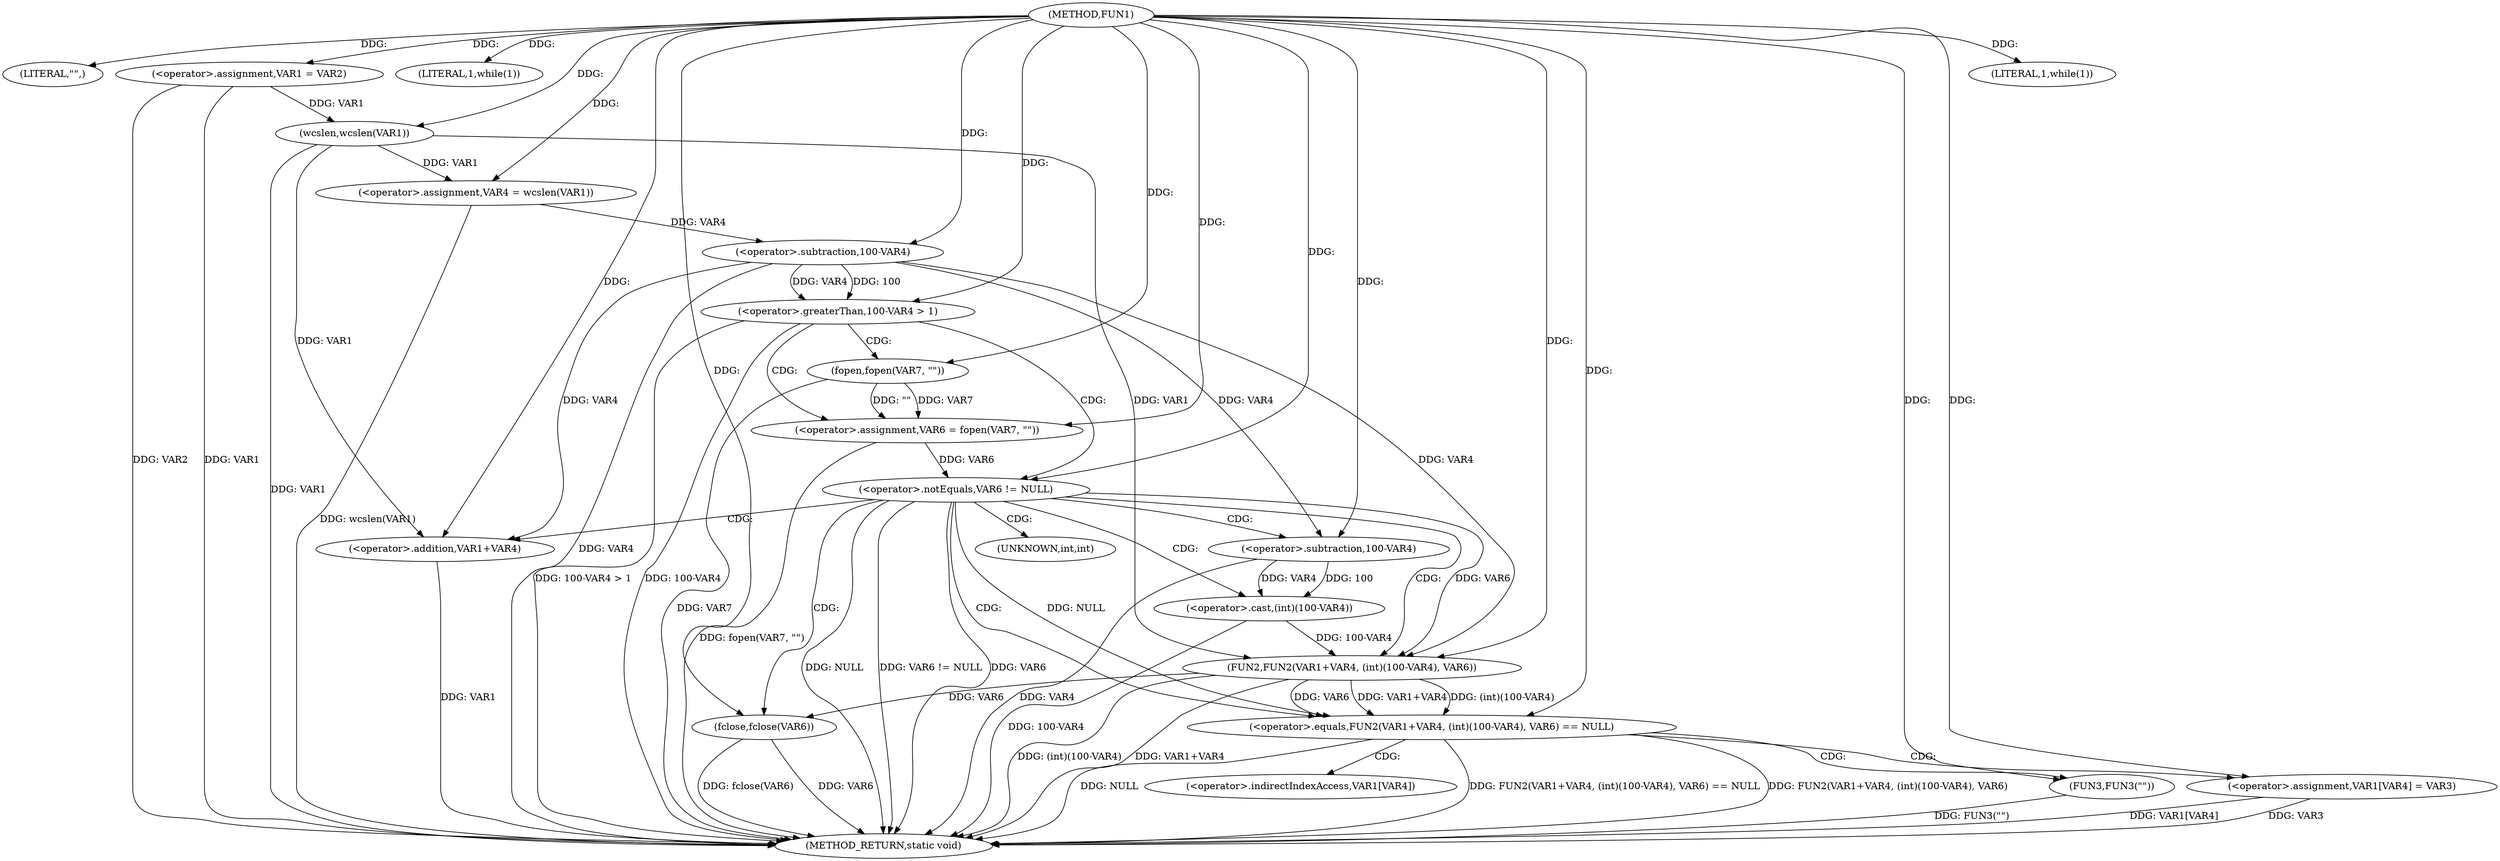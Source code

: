 digraph FUN1 {  
"1000100" [label = "(METHOD,FUN1)" ]
"1000162" [label = "(METHOD_RETURN,static void)" ]
"1000103" [label = "(LITERAL,\"\",)" ]
"1000104" [label = "(<operator>.assignment,VAR1 = VAR2)" ]
"1000108" [label = "(LITERAL,1,while(1))" ]
"1000112" [label = "(<operator>.assignment,VAR4 = wcslen(VAR1))" ]
"1000114" [label = "(wcslen,wcslen(VAR1))" ]
"1000118" [label = "(<operator>.greaterThan,100-VAR4 > 1)" ]
"1000119" [label = "(<operator>.subtraction,100-VAR4)" ]
"1000124" [label = "(<operator>.assignment,VAR6 = fopen(VAR7, \"\"))" ]
"1000126" [label = "(fopen,fopen(VAR7, \"\"))" ]
"1000130" [label = "(<operator>.notEquals,VAR6 != NULL)" ]
"1000135" [label = "(<operator>.equals,FUN2(VAR1+VAR4, (int)(100-VAR4), VAR6) == NULL)" ]
"1000136" [label = "(FUN2,FUN2(VAR1+VAR4, (int)(100-VAR4), VAR6))" ]
"1000137" [label = "(<operator>.addition,VAR1+VAR4)" ]
"1000140" [label = "(<operator>.cast,(int)(100-VAR4))" ]
"1000142" [label = "(<operator>.subtraction,100-VAR4)" ]
"1000148" [label = "(FUN3,FUN3(\"\"))" ]
"1000150" [label = "(<operator>.assignment,VAR1[VAR4] = VAR3)" ]
"1000155" [label = "(fclose,fclose(VAR6))" ]
"1000159" [label = "(LITERAL,1,while(1))" ]
"1000141" [label = "(UNKNOWN,int,int)" ]
"1000151" [label = "(<operator>.indirectIndexAccess,VAR1[VAR4])" ]
  "1000140" -> "1000162"  [ label = "DDG: 100-VAR4"] 
  "1000150" -> "1000162"  [ label = "DDG: VAR1[VAR4]"] 
  "1000104" -> "1000162"  [ label = "DDG: VAR1"] 
  "1000112" -> "1000162"  [ label = "DDG: wcslen(VAR1)"] 
  "1000130" -> "1000162"  [ label = "DDG: NULL"] 
  "1000136" -> "1000162"  [ label = "DDG: (int)(100-VAR4)"] 
  "1000148" -> "1000162"  [ label = "DDG: FUN3(\"\")"] 
  "1000126" -> "1000162"  [ label = "DDG: VAR7"] 
  "1000118" -> "1000162"  [ label = "DDG: 100-VAR4 > 1"] 
  "1000150" -> "1000162"  [ label = "DDG: VAR3"] 
  "1000135" -> "1000162"  [ label = "DDG: FUN2(VAR1+VAR4, (int)(100-VAR4), VAR6) == NULL"] 
  "1000135" -> "1000162"  [ label = "DDG: FUN2(VAR1+VAR4, (int)(100-VAR4), VAR6)"] 
  "1000118" -> "1000162"  [ label = "DDG: 100-VAR4"] 
  "1000135" -> "1000162"  [ label = "DDG: NULL"] 
  "1000130" -> "1000162"  [ label = "DDG: VAR6 != NULL"] 
  "1000124" -> "1000162"  [ label = "DDG: fopen(VAR7, \"\")"] 
  "1000155" -> "1000162"  [ label = "DDG: fclose(VAR6)"] 
  "1000142" -> "1000162"  [ label = "DDG: VAR4"] 
  "1000114" -> "1000162"  [ label = "DDG: VAR1"] 
  "1000119" -> "1000162"  [ label = "DDG: VAR4"] 
  "1000155" -> "1000162"  [ label = "DDG: VAR6"] 
  "1000137" -> "1000162"  [ label = "DDG: VAR1"] 
  "1000136" -> "1000162"  [ label = "DDG: VAR1+VAR4"] 
  "1000104" -> "1000162"  [ label = "DDG: VAR2"] 
  "1000130" -> "1000162"  [ label = "DDG: VAR6"] 
  "1000100" -> "1000103"  [ label = "DDG: "] 
  "1000100" -> "1000104"  [ label = "DDG: "] 
  "1000100" -> "1000108"  [ label = "DDG: "] 
  "1000114" -> "1000112"  [ label = "DDG: VAR1"] 
  "1000100" -> "1000112"  [ label = "DDG: "] 
  "1000104" -> "1000114"  [ label = "DDG: VAR1"] 
  "1000100" -> "1000114"  [ label = "DDG: "] 
  "1000119" -> "1000118"  [ label = "DDG: 100"] 
  "1000119" -> "1000118"  [ label = "DDG: VAR4"] 
  "1000100" -> "1000119"  [ label = "DDG: "] 
  "1000112" -> "1000119"  [ label = "DDG: VAR4"] 
  "1000100" -> "1000118"  [ label = "DDG: "] 
  "1000126" -> "1000124"  [ label = "DDG: VAR7"] 
  "1000126" -> "1000124"  [ label = "DDG: \"\""] 
  "1000100" -> "1000124"  [ label = "DDG: "] 
  "1000100" -> "1000126"  [ label = "DDG: "] 
  "1000124" -> "1000130"  [ label = "DDG: VAR6"] 
  "1000100" -> "1000130"  [ label = "DDG: "] 
  "1000136" -> "1000135"  [ label = "DDG: VAR1+VAR4"] 
  "1000136" -> "1000135"  [ label = "DDG: (int)(100-VAR4)"] 
  "1000136" -> "1000135"  [ label = "DDG: VAR6"] 
  "1000114" -> "1000136"  [ label = "DDG: VAR1"] 
  "1000100" -> "1000136"  [ label = "DDG: "] 
  "1000119" -> "1000136"  [ label = "DDG: VAR4"] 
  "1000114" -> "1000137"  [ label = "DDG: VAR1"] 
  "1000100" -> "1000137"  [ label = "DDG: "] 
  "1000119" -> "1000137"  [ label = "DDG: VAR4"] 
  "1000140" -> "1000136"  [ label = "DDG: 100-VAR4"] 
  "1000142" -> "1000140"  [ label = "DDG: 100"] 
  "1000142" -> "1000140"  [ label = "DDG: VAR4"] 
  "1000100" -> "1000142"  [ label = "DDG: "] 
  "1000119" -> "1000142"  [ label = "DDG: VAR4"] 
  "1000130" -> "1000136"  [ label = "DDG: VAR6"] 
  "1000130" -> "1000135"  [ label = "DDG: NULL"] 
  "1000100" -> "1000135"  [ label = "DDG: "] 
  "1000100" -> "1000148"  [ label = "DDG: "] 
  "1000100" -> "1000150"  [ label = "DDG: "] 
  "1000136" -> "1000155"  [ label = "DDG: VAR6"] 
  "1000100" -> "1000155"  [ label = "DDG: "] 
  "1000100" -> "1000159"  [ label = "DDG: "] 
  "1000118" -> "1000126"  [ label = "CDG: "] 
  "1000118" -> "1000124"  [ label = "CDG: "] 
  "1000118" -> "1000130"  [ label = "CDG: "] 
  "1000130" -> "1000142"  [ label = "CDG: "] 
  "1000130" -> "1000155"  [ label = "CDG: "] 
  "1000130" -> "1000137"  [ label = "CDG: "] 
  "1000130" -> "1000141"  [ label = "CDG: "] 
  "1000130" -> "1000135"  [ label = "CDG: "] 
  "1000130" -> "1000136"  [ label = "CDG: "] 
  "1000130" -> "1000140"  [ label = "CDG: "] 
  "1000135" -> "1000151"  [ label = "CDG: "] 
  "1000135" -> "1000150"  [ label = "CDG: "] 
  "1000135" -> "1000148"  [ label = "CDG: "] 
}
